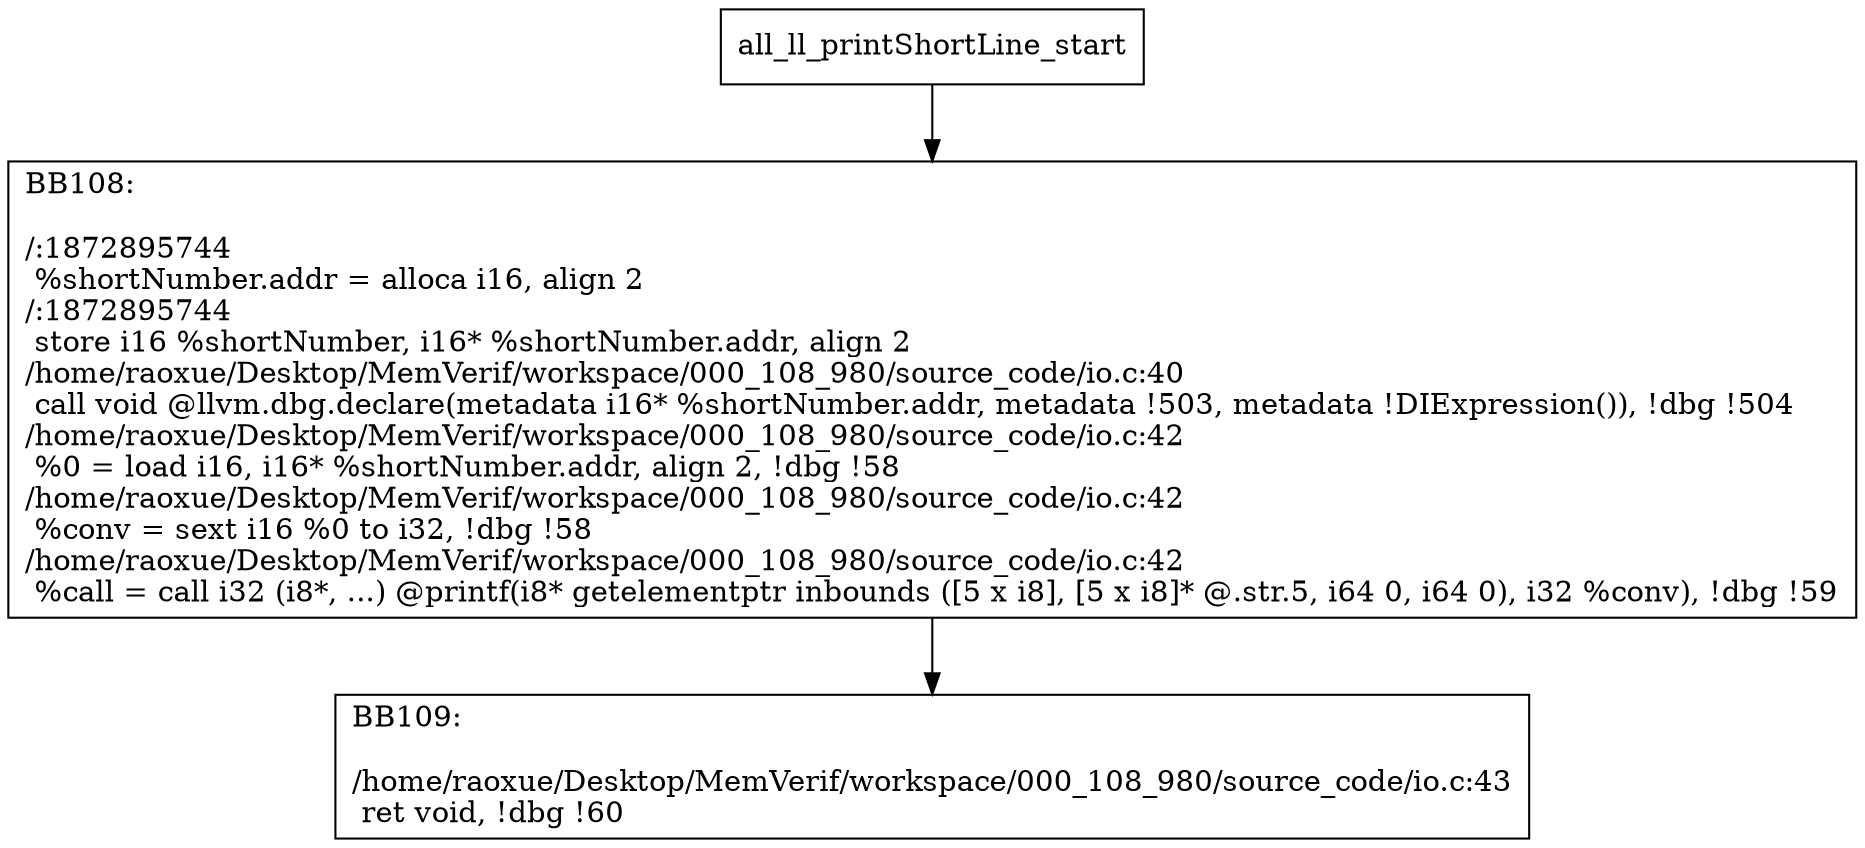digraph "CFG for'all_ll_printShortLine' function" {
	BBall_ll_printShortLine_start[shape=record,label="{all_ll_printShortLine_start}"];
	BBall_ll_printShortLine_start-> all_ll_printShortLineBB108;
	all_ll_printShortLineBB108 [shape=record, label="{BB108:\l\l/:1872895744\l
  %shortNumber.addr = alloca i16, align 2\l
/:1872895744\l
  store i16 %shortNumber, i16* %shortNumber.addr, align 2\l
/home/raoxue/Desktop/MemVerif/workspace/000_108_980/source_code/io.c:40\l
  call void @llvm.dbg.declare(metadata i16* %shortNumber.addr, metadata !503, metadata !DIExpression()), !dbg !504\l
/home/raoxue/Desktop/MemVerif/workspace/000_108_980/source_code/io.c:42\l
  %0 = load i16, i16* %shortNumber.addr, align 2, !dbg !58\l
/home/raoxue/Desktop/MemVerif/workspace/000_108_980/source_code/io.c:42\l
  %conv = sext i16 %0 to i32, !dbg !58\l
/home/raoxue/Desktop/MemVerif/workspace/000_108_980/source_code/io.c:42\l
  %call = call i32 (i8*, ...) @printf(i8* getelementptr inbounds ([5 x i8], [5 x i8]* @.str.5, i64 0, i64 0), i32 %conv), !dbg !59\l
}"];
	all_ll_printShortLineBB108-> all_ll_printShortLineBB109;
	all_ll_printShortLineBB109 [shape=record, label="{BB109:\l\l/home/raoxue/Desktop/MemVerif/workspace/000_108_980/source_code/io.c:43\l
  ret void, !dbg !60\l
}"];
}
